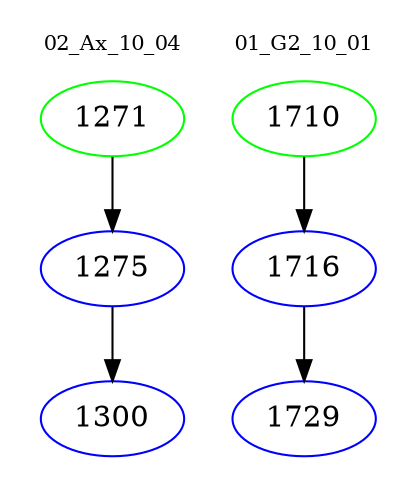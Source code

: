 digraph{
subgraph cluster_0 {
color = white
label = "02_Ax_10_04";
fontsize=10;
T0_1271 [label="1271", color="green"]
T0_1271 -> T0_1275 [color="black"]
T0_1275 [label="1275", color="blue"]
T0_1275 -> T0_1300 [color="black"]
T0_1300 [label="1300", color="blue"]
}
subgraph cluster_1 {
color = white
label = "01_G2_10_01";
fontsize=10;
T1_1710 [label="1710", color="green"]
T1_1710 -> T1_1716 [color="black"]
T1_1716 [label="1716", color="blue"]
T1_1716 -> T1_1729 [color="black"]
T1_1729 [label="1729", color="blue"]
}
}
